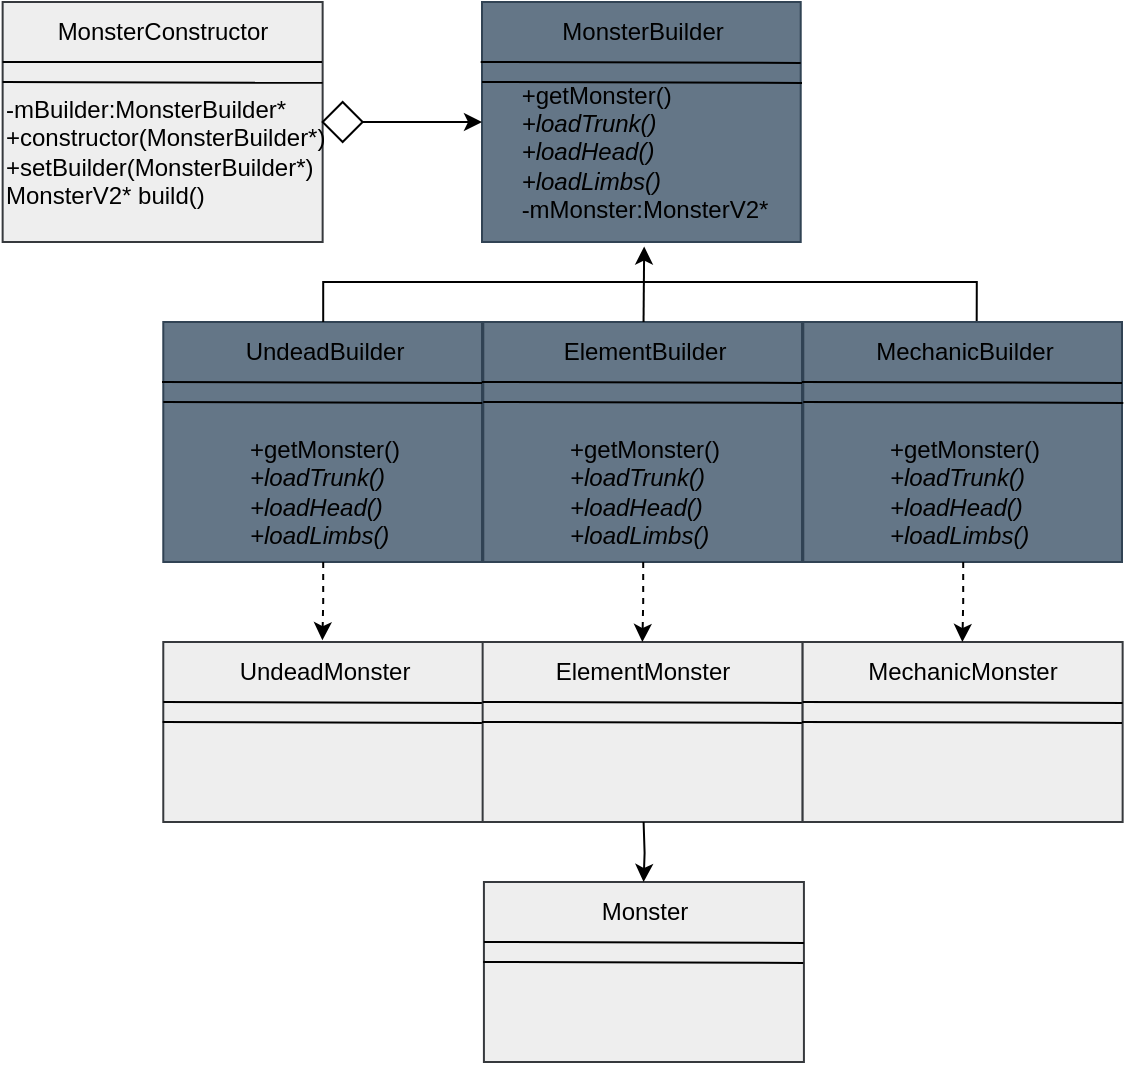 <mxfile>
    <diagram id="CLsiUjKhX6qiHjjYLShM" name="第 1 页">
        <mxGraphModel dx="928" dy="441" grid="1" gridSize="10" guides="1" tooltips="1" connect="1" arrows="1" fold="1" page="1" pageScale="1" pageWidth="1169" pageHeight="827" math="0" shadow="0">
            <root>
                <mxCell id="0"/>
                <mxCell id="1" parent="0"/>
                <mxCell id="11" value="" style="group" parent="1" vertex="1" connectable="0">
                    <mxGeometry x="279.36" y="40" width="160.64" height="120" as="geometry"/>
                </mxCell>
                <mxCell id="4" value="" style="whiteSpace=wrap;html=1;fillColor=#647687;strokeColor=#314354;fontColor=#ffffff;" parent="11" vertex="1">
                    <mxGeometry x="0.64" width="159.36" height="120" as="geometry"/>
                </mxCell>
                <mxCell id="6" value="" style="edgeStyle=none;orthogonalLoop=1;jettySize=auto;html=1;endArrow=none;endFill=0;entryX=1.004;entryY=0.341;entryDx=0;entryDy=0;entryPerimeter=0;rounded=0;" parent="11" edge="1">
                    <mxGeometry width="100" relative="1" as="geometry">
                        <mxPoint y="30.0" as="sourcePoint"/>
                        <mxPoint x="160" y="30.46" as="targetPoint"/>
                        <Array as="points"/>
                    </mxGeometry>
                </mxCell>
                <mxCell id="7" value="" style="edgeStyle=none;orthogonalLoop=1;jettySize=auto;html=1;endArrow=none;endFill=0;entryX=1.004;entryY=0.341;entryDx=0;entryDy=0;entryPerimeter=0;rounded=0;" parent="11" edge="1">
                    <mxGeometry width="100" relative="1" as="geometry">
                        <mxPoint x="0.64" y="40" as="sourcePoint"/>
                        <mxPoint x="160.64" y="40.46" as="targetPoint"/>
                        <Array as="points"/>
                    </mxGeometry>
                </mxCell>
                <mxCell id="8" value="MonsterBuilder" style="text;html=1;align=center;verticalAlign=middle;resizable=0;points=[];autosize=1;strokeColor=none;fillColor=none;" parent="11" vertex="1">
                    <mxGeometry x="30.64" width="100" height="30" as="geometry"/>
                </mxCell>
                <mxCell id="9" value="&lt;div style=&quot;text-align: left;&quot;&gt;&lt;span style=&quot;background-color: initial;&quot;&gt;+getMonster()&lt;/span&gt;&lt;/div&gt;&lt;div style=&quot;font-style: italic; text-align: left;&quot;&gt;&lt;i style=&quot;background-color: initial;&quot;&gt;+loadTrunk()&lt;/i&gt;&lt;/div&gt;&lt;div style=&quot;font-style: italic; text-align: left;&quot;&gt;&lt;i style=&quot;background-color: initial;&quot;&gt;+loadHead()&lt;/i&gt;&lt;/div&gt;&lt;div style=&quot;font-style: italic; text-align: left;&quot;&gt;&lt;i style=&quot;background-color: initial;&quot;&gt;+loadLimbs()&lt;/i&gt;&lt;/div&gt;&lt;div style=&quot;text-align: left;&quot;&gt;&lt;span style=&quot;background-color: initial;&quot;&gt;-mMonster:MonsterV2*&lt;/span&gt;&lt;/div&gt;" style="text;html=1;align=center;verticalAlign=middle;resizable=0;points=[];autosize=1;strokeColor=none;fillColor=none;" parent="11" vertex="1">
                    <mxGeometry x="6.28" y="30" width="150" height="90" as="geometry"/>
                </mxCell>
                <mxCell id="13" value="" style="group" parent="1" vertex="1" connectable="0">
                    <mxGeometry x="120" y="200" width="160.64" height="120" as="geometry"/>
                </mxCell>
                <mxCell id="14" value="" style="whiteSpace=wrap;html=1;fillColor=#647687;strokeColor=#314354;fontColor=#ffffff;" parent="13" vertex="1">
                    <mxGeometry x="0.64" width="159.36" height="120" as="geometry"/>
                </mxCell>
                <mxCell id="15" value="" style="edgeStyle=none;orthogonalLoop=1;jettySize=auto;html=1;endArrow=none;endFill=0;entryX=1.004;entryY=0.341;entryDx=0;entryDy=0;entryPerimeter=0;rounded=0;" parent="13" edge="1">
                    <mxGeometry width="100" relative="1" as="geometry">
                        <mxPoint y="30.0" as="sourcePoint"/>
                        <mxPoint x="160" y="30.46" as="targetPoint"/>
                        <Array as="points"/>
                    </mxGeometry>
                </mxCell>
                <mxCell id="16" value="" style="edgeStyle=none;orthogonalLoop=1;jettySize=auto;html=1;endArrow=none;endFill=0;entryX=1.004;entryY=0.341;entryDx=0;entryDy=0;entryPerimeter=0;rounded=0;" parent="13" edge="1">
                    <mxGeometry width="100" relative="1" as="geometry">
                        <mxPoint x="0.64" y="40" as="sourcePoint"/>
                        <mxPoint x="160.64" y="40.46" as="targetPoint"/>
                        <Array as="points"/>
                    </mxGeometry>
                </mxCell>
                <mxCell id="17" value="UndeadBuilder" style="text;html=1;align=center;verticalAlign=middle;resizable=0;points=[];autosize=1;strokeColor=none;fillColor=none;" parent="13" vertex="1">
                    <mxGeometry x="30.64" width="100" height="30" as="geometry"/>
                </mxCell>
                <mxCell id="18" value="&lt;div style=&quot;text-align: left;&quot;&gt;&lt;span style=&quot;background-color: initial;&quot;&gt;+getMonster()&lt;/span&gt;&lt;/div&gt;&lt;i&gt;&lt;div style=&quot;text-align: left;&quot;&gt;&lt;i style=&quot;background-color: initial;&quot;&gt;+loadTrunk()&lt;/i&gt;&lt;/div&gt;&lt;div style=&quot;text-align: left;&quot;&gt;&lt;i style=&quot;background-color: initial;&quot;&gt;+loadHead()&lt;/i&gt;&lt;/div&gt;&lt;div style=&quot;text-align: left;&quot;&gt;&lt;i style=&quot;background-color: initial;&quot;&gt;+loadLimbs()&lt;/i&gt;&lt;/div&gt;&lt;/i&gt;" style="text;html=1;align=center;verticalAlign=middle;resizable=0;points=[];autosize=1;strokeColor=none;fillColor=none;" parent="13" vertex="1">
                    <mxGeometry x="30.64" y="50" width="100" height="70" as="geometry"/>
                </mxCell>
                <mxCell id="19" value="" style="group" parent="1" vertex="1" connectable="0">
                    <mxGeometry x="280" y="200" width="160.64" height="120" as="geometry"/>
                </mxCell>
                <mxCell id="20" value="" style="whiteSpace=wrap;html=1;fillColor=#647687;strokeColor=#314354;fontColor=#ffffff;" parent="19" vertex="1">
                    <mxGeometry x="0.64" width="159.36" height="120" as="geometry"/>
                </mxCell>
                <mxCell id="21" value="" style="edgeStyle=none;orthogonalLoop=1;jettySize=auto;html=1;endArrow=none;endFill=0;entryX=1.004;entryY=0.341;entryDx=0;entryDy=0;entryPerimeter=0;rounded=0;" parent="19" edge="1">
                    <mxGeometry width="100" relative="1" as="geometry">
                        <mxPoint y="30.0" as="sourcePoint"/>
                        <mxPoint x="160" y="30.46" as="targetPoint"/>
                        <Array as="points"/>
                    </mxGeometry>
                </mxCell>
                <mxCell id="22" value="" style="edgeStyle=none;orthogonalLoop=1;jettySize=auto;html=1;endArrow=none;endFill=0;entryX=1.004;entryY=0.341;entryDx=0;entryDy=0;entryPerimeter=0;rounded=0;" parent="19" edge="1">
                    <mxGeometry width="100" relative="1" as="geometry">
                        <mxPoint x="0.64" y="40" as="sourcePoint"/>
                        <mxPoint x="160.64" y="40.46" as="targetPoint"/>
                        <Array as="points"/>
                    </mxGeometry>
                </mxCell>
                <mxCell id="23" value="ElementBuilder" style="text;html=1;align=center;verticalAlign=middle;resizable=0;points=[];autosize=1;strokeColor=none;fillColor=none;" parent="19" vertex="1">
                    <mxGeometry x="30.64" width="100" height="30" as="geometry"/>
                </mxCell>
                <mxCell id="24" value="&lt;div style=&quot;text-align: left;&quot;&gt;&lt;span style=&quot;background-color: initial;&quot;&gt;+getMonster()&lt;/span&gt;&lt;/div&gt;&lt;i&gt;&lt;div style=&quot;text-align: left;&quot;&gt;&lt;i style=&quot;background-color: initial;&quot;&gt;+loadTrunk()&lt;/i&gt;&lt;/div&gt;&lt;div style=&quot;text-align: left;&quot;&gt;&lt;i style=&quot;background-color: initial;&quot;&gt;+loadHead()&lt;/i&gt;&lt;/div&gt;&lt;div style=&quot;text-align: left;&quot;&gt;&lt;i style=&quot;background-color: initial;&quot;&gt;+loadLimbs()&lt;/i&gt;&lt;/div&gt;&lt;/i&gt;" style="text;html=1;align=center;verticalAlign=middle;resizable=0;points=[];autosize=1;strokeColor=none;fillColor=none;" parent="19" vertex="1">
                    <mxGeometry x="30.64" y="50" width="100" height="70" as="geometry"/>
                </mxCell>
                <mxCell id="25" value="" style="group" parent="1" vertex="1" connectable="0">
                    <mxGeometry x="440" y="200" width="160.64" height="120" as="geometry"/>
                </mxCell>
                <mxCell id="26" value="" style="whiteSpace=wrap;html=1;fillColor=#647687;strokeColor=#314354;fontColor=#ffffff;" parent="25" vertex="1">
                    <mxGeometry x="0.64" width="159.36" height="120" as="geometry"/>
                </mxCell>
                <mxCell id="27" value="" style="edgeStyle=none;orthogonalLoop=1;jettySize=auto;html=1;endArrow=none;endFill=0;entryX=1.004;entryY=0.341;entryDx=0;entryDy=0;entryPerimeter=0;rounded=0;" parent="25" edge="1">
                    <mxGeometry width="100" relative="1" as="geometry">
                        <mxPoint y="30.0" as="sourcePoint"/>
                        <mxPoint x="160" y="30.46" as="targetPoint"/>
                        <Array as="points"/>
                    </mxGeometry>
                </mxCell>
                <mxCell id="28" value="" style="edgeStyle=none;orthogonalLoop=1;jettySize=auto;html=1;endArrow=none;endFill=0;entryX=1.004;entryY=0.341;entryDx=0;entryDy=0;entryPerimeter=0;rounded=0;" parent="25" edge="1">
                    <mxGeometry width="100" relative="1" as="geometry">
                        <mxPoint x="0.64" y="40" as="sourcePoint"/>
                        <mxPoint x="160.64" y="40.46" as="targetPoint"/>
                        <Array as="points"/>
                    </mxGeometry>
                </mxCell>
                <mxCell id="29" value="MechanicBuilder" style="text;html=1;align=center;verticalAlign=middle;resizable=0;points=[];autosize=1;strokeColor=none;fillColor=none;" parent="25" vertex="1">
                    <mxGeometry x="25.64" width="110" height="30" as="geometry"/>
                </mxCell>
                <mxCell id="30" value="&lt;div style=&quot;text-align: left;&quot;&gt;&lt;span style=&quot;background-color: initial;&quot;&gt;+getMonster()&lt;/span&gt;&lt;/div&gt;&lt;i&gt;&lt;div style=&quot;text-align: left;&quot;&gt;&lt;i style=&quot;background-color: initial;&quot;&gt;+loadTrunk()&lt;/i&gt;&lt;/div&gt;&lt;div style=&quot;text-align: left;&quot;&gt;&lt;i style=&quot;background-color: initial;&quot;&gt;+loadHead()&lt;/i&gt;&lt;/div&gt;&lt;div style=&quot;text-align: left;&quot;&gt;&lt;i style=&quot;background-color: initial;&quot;&gt;+loadLimbs()&lt;/i&gt;&lt;/div&gt;&lt;/i&gt;" style="text;html=1;align=center;verticalAlign=middle;resizable=0;points=[];autosize=1;strokeColor=none;fillColor=none;" parent="25" vertex="1">
                    <mxGeometry x="30.64" y="50" width="100" height="70" as="geometry"/>
                </mxCell>
                <mxCell id="31" style="edgeStyle=none;html=1;entryX=0.503;entryY=1.025;entryDx=0;entryDy=0;entryPerimeter=0;" parent="1" source="23" target="9" edge="1">
                    <mxGeometry relative="1" as="geometry"/>
                </mxCell>
                <mxCell id="32" style="edgeStyle=orthogonalEdgeStyle;html=1;entryX=0.561;entryY=-0.016;entryDx=0;entryDy=0;entryPerimeter=0;rounded=0;endArrow=none;endFill=0;" parent="1" source="17" target="29" edge="1">
                    <mxGeometry relative="1" as="geometry">
                        <Array as="points">
                            <mxPoint x="201" y="180"/>
                            <mxPoint x="527" y="180"/>
                        </Array>
                    </mxGeometry>
                </mxCell>
                <mxCell id="38" value="" style="group" parent="1" vertex="1" connectable="0">
                    <mxGeometry x="120.32" y="360" width="160.32" height="90" as="geometry"/>
                </mxCell>
                <mxCell id="33" value="" style="group;fillColor=#eeeeee;strokeColor=#36393d;container=0;" parent="38" vertex="1" connectable="0">
                    <mxGeometry x="0.32" width="160" height="90" as="geometry"/>
                </mxCell>
                <mxCell id="36" value="" style="edgeStyle=none;orthogonalLoop=1;jettySize=auto;html=1;endArrow=none;endFill=0;entryX=1.004;entryY=0.341;entryDx=0;entryDy=0;entryPerimeter=0;rounded=0;" parent="38" edge="1">
                    <mxGeometry width="100" relative="1" as="geometry">
                        <mxPoint x="0.32" y="30" as="sourcePoint"/>
                        <mxPoint x="160.32" y="30.46" as="targetPoint"/>
                        <Array as="points"/>
                    </mxGeometry>
                </mxCell>
                <mxCell id="37" value="" style="edgeStyle=none;orthogonalLoop=1;jettySize=auto;html=1;endArrow=none;endFill=0;entryX=1.004;entryY=0.341;entryDx=0;entryDy=0;entryPerimeter=0;rounded=0;" parent="38" edge="1">
                    <mxGeometry width="100" relative="1" as="geometry">
                        <mxPoint y="40" as="sourcePoint"/>
                        <mxPoint x="160" y="40.46" as="targetPoint"/>
                        <Array as="points"/>
                    </mxGeometry>
                </mxCell>
                <mxCell id="47" value="UndeadMonster" style="text;html=1;align=center;verticalAlign=middle;resizable=0;points=[];autosize=1;strokeColor=none;fillColor=none;" parent="38" vertex="1">
                    <mxGeometry x="25.32" width="110" height="30" as="geometry"/>
                </mxCell>
                <mxCell id="39" value="" style="group" parent="1" vertex="1" connectable="0">
                    <mxGeometry x="280" y="360" width="160.32" height="90" as="geometry"/>
                </mxCell>
                <mxCell id="40" value="" style="group;fillColor=#eeeeee;strokeColor=#36393d;container=0;" parent="39" vertex="1" connectable="0">
                    <mxGeometry x="0.32" width="160" height="90" as="geometry"/>
                </mxCell>
                <mxCell id="41" value="" style="edgeStyle=none;orthogonalLoop=1;jettySize=auto;html=1;endArrow=none;endFill=0;entryX=1.004;entryY=0.341;entryDx=0;entryDy=0;entryPerimeter=0;rounded=0;" parent="39" edge="1">
                    <mxGeometry width="100" relative="1" as="geometry">
                        <mxPoint x="0.32" y="30" as="sourcePoint"/>
                        <mxPoint x="160.32" y="30.46" as="targetPoint"/>
                        <Array as="points"/>
                    </mxGeometry>
                </mxCell>
                <mxCell id="42" value="" style="edgeStyle=none;orthogonalLoop=1;jettySize=auto;html=1;endArrow=none;endFill=0;entryX=1.004;entryY=0.341;entryDx=0;entryDy=0;entryPerimeter=0;rounded=0;" parent="39" edge="1">
                    <mxGeometry width="100" relative="1" as="geometry">
                        <mxPoint y="40" as="sourcePoint"/>
                        <mxPoint x="160" y="40.46" as="targetPoint"/>
                        <Array as="points"/>
                    </mxGeometry>
                </mxCell>
                <mxCell id="48" value="ElementMonster" style="text;html=1;align=center;verticalAlign=middle;resizable=0;points=[];autosize=1;strokeColor=none;fillColor=none;" parent="39" vertex="1">
                    <mxGeometry x="25.16" width="110" height="30" as="geometry"/>
                </mxCell>
                <mxCell id="43" value="" style="group" parent="1" vertex="1" connectable="0">
                    <mxGeometry x="440" y="360" width="160.32" height="90" as="geometry"/>
                </mxCell>
                <mxCell id="44" value="" style="group;fillColor=#eeeeee;strokeColor=#36393d;container=0;" parent="43" vertex="1" connectable="0">
                    <mxGeometry x="0.32" width="160" height="90" as="geometry"/>
                </mxCell>
                <mxCell id="45" value="" style="edgeStyle=none;orthogonalLoop=1;jettySize=auto;html=1;endArrow=none;endFill=0;entryX=1.004;entryY=0.341;entryDx=0;entryDy=0;entryPerimeter=0;rounded=0;" parent="43" edge="1">
                    <mxGeometry width="100" relative="1" as="geometry">
                        <mxPoint x="0.32" y="30" as="sourcePoint"/>
                        <mxPoint x="160.32" y="30.46" as="targetPoint"/>
                        <Array as="points"/>
                    </mxGeometry>
                </mxCell>
                <mxCell id="46" value="" style="edgeStyle=none;orthogonalLoop=1;jettySize=auto;html=1;endArrow=none;endFill=0;entryX=1.004;entryY=0.341;entryDx=0;entryDy=0;entryPerimeter=0;rounded=0;" parent="43" edge="1">
                    <mxGeometry width="100" relative="1" as="geometry">
                        <mxPoint y="40" as="sourcePoint"/>
                        <mxPoint x="160" y="40.46" as="targetPoint"/>
                        <Array as="points"/>
                    </mxGeometry>
                </mxCell>
                <mxCell id="49" value="MechanicMonster" style="text;html=1;align=center;verticalAlign=middle;resizable=0;points=[];autosize=1;strokeColor=none;fillColor=none;" parent="43" vertex="1">
                    <mxGeometry x="20.16" width="120" height="30" as="geometry"/>
                </mxCell>
                <mxCell id="50" style="edgeStyle=orthogonalEdgeStyle;rounded=0;html=1;entryX=0.496;entryY=-0.03;entryDx=0;entryDy=0;entryPerimeter=0;endArrow=classic;endFill=1;dashed=1;" parent="1" source="18" target="47" edge="1">
                    <mxGeometry relative="1" as="geometry"/>
                </mxCell>
                <mxCell id="53" style="edgeStyle=orthogonalEdgeStyle;rounded=0;html=1;dashed=1;endArrow=classic;endFill=1;" parent="1" source="24" target="48" edge="1">
                    <mxGeometry relative="1" as="geometry"/>
                </mxCell>
                <mxCell id="54" style="edgeStyle=orthogonalEdgeStyle;rounded=0;html=1;dashed=1;endArrow=classic;endFill=1;" parent="1" source="30" target="49" edge="1">
                    <mxGeometry relative="1" as="geometry"/>
                </mxCell>
                <mxCell id="55" value="" style="group" parent="1" vertex="1" connectable="0">
                    <mxGeometry x="280.64" y="480" width="160.32" height="90" as="geometry"/>
                </mxCell>
                <mxCell id="56" value="" style="group;fillColor=#eeeeee;strokeColor=#36393d;container=0;" parent="55" vertex="1" connectable="0">
                    <mxGeometry x="0.32" width="160" height="90" as="geometry"/>
                </mxCell>
                <mxCell id="57" value="" style="edgeStyle=none;orthogonalLoop=1;jettySize=auto;html=1;endArrow=none;endFill=0;entryX=1.004;entryY=0.341;entryDx=0;entryDy=0;entryPerimeter=0;rounded=0;" parent="55" edge="1">
                    <mxGeometry width="100" relative="1" as="geometry">
                        <mxPoint x="0.32" y="30" as="sourcePoint"/>
                        <mxPoint x="160.32" y="30.46" as="targetPoint"/>
                        <Array as="points"/>
                    </mxGeometry>
                </mxCell>
                <mxCell id="58" value="" style="edgeStyle=none;orthogonalLoop=1;jettySize=auto;html=1;endArrow=none;endFill=0;entryX=1.004;entryY=0.341;entryDx=0;entryDy=0;entryPerimeter=0;rounded=0;" parent="55" edge="1">
                    <mxGeometry width="100" relative="1" as="geometry">
                        <mxPoint y="40" as="sourcePoint"/>
                        <mxPoint x="160" y="40.46" as="targetPoint"/>
                        <Array as="points"/>
                    </mxGeometry>
                </mxCell>
                <mxCell id="59" value="Monster" style="text;html=1;align=center;verticalAlign=middle;resizable=0;points=[];autosize=1;strokeColor=none;fillColor=none;" parent="55" vertex="1">
                    <mxGeometry x="45.16" width="70" height="30" as="geometry"/>
                </mxCell>
                <mxCell id="61" style="edgeStyle=orthogonalEdgeStyle;rounded=0;html=1;endArrow=classic;endFill=1;" parent="1" target="59" edge="1">
                    <mxGeometry relative="1" as="geometry">
                        <mxPoint x="360.8" y="450.0" as="sourcePoint"/>
                    </mxGeometry>
                </mxCell>
                <mxCell id="70" value="" style="group" parent="1" vertex="1" connectable="0">
                    <mxGeometry x="40.32" y="40" width="200" height="120" as="geometry"/>
                </mxCell>
                <mxCell id="63" value="" style="group;fillColor=#eeeeee;strokeColor=#36393d;container=0;" parent="70" vertex="1" connectable="0">
                    <mxGeometry x="7.105e-15" width="160" height="120" as="geometry"/>
                </mxCell>
                <mxCell id="64" value="" style="edgeStyle=none;orthogonalLoop=1;jettySize=auto;html=1;endArrow=none;endFill=0;rounded=0;" parent="70" edge="1">
                    <mxGeometry width="100" relative="1" as="geometry">
                        <mxPoint y="29.997" as="sourcePoint"/>
                        <mxPoint x="159.68" y="30" as="targetPoint"/>
                        <Array as="points"/>
                    </mxGeometry>
                </mxCell>
                <mxCell id="65" value="" style="edgeStyle=none;orthogonalLoop=1;jettySize=auto;html=1;endArrow=none;endFill=0;entryX=1.004;entryY=0.341;entryDx=0;entryDy=0;entryPerimeter=0;rounded=0;" parent="70" edge="1">
                    <mxGeometry width="100" relative="1" as="geometry">
                        <mxPoint x="7.105e-15" y="39.996" as="sourcePoint"/>
                        <mxPoint x="160" y="40.404" as="targetPoint"/>
                        <Array as="points"/>
                    </mxGeometry>
                </mxCell>
                <mxCell id="68" value="MonsterConstructor" style="text;html=1;align=center;verticalAlign=middle;resizable=0;points=[];autosize=1;strokeColor=none;fillColor=none;" parent="70" vertex="1">
                    <mxGeometry x="15" width="130" height="30" as="geometry"/>
                </mxCell>
                <mxCell id="69" value="-mBuilder:MonsterBuilder*&lt;br&gt;+constructor(MonsterBuilder*)&lt;br&gt;+setBuilder(MonsterBuilder*)&lt;br&gt;MonsterV2* build()&lt;br&gt;" style="text;html=1;align=left;verticalAlign=middle;resizable=0;points=[];autosize=1;strokeColor=none;fillColor=none;" parent="70" vertex="1">
                    <mxGeometry y="40" width="180" height="70" as="geometry"/>
                </mxCell>
                <mxCell id="73" value="" style="rhombus;whiteSpace=wrap;html=1;fontSize=10;rotation=-180;" parent="70" vertex="1">
                    <mxGeometry x="160" y="50.0" width="20" height="20" as="geometry"/>
                </mxCell>
                <mxCell id="72" style="edgeStyle=none;rounded=0;html=1;exitX=0;exitY=0.5;exitDx=0;exitDy=0;strokeColor=default;fontSize=10;endArrow=classic;endFill=1;entryX=0;entryY=0.5;entryDx=0;entryDy=0;" parent="1" source="73" target="4" edge="1">
                    <mxGeometry relative="1" as="geometry">
                        <mxPoint x="240.32" y="100.0" as="targetPoint"/>
                    </mxGeometry>
                </mxCell>
            </root>
        </mxGraphModel>
    </diagram>
</mxfile>